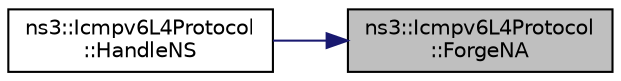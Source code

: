 digraph "ns3::Icmpv6L4Protocol::ForgeNA"
{
 // LATEX_PDF_SIZE
  edge [fontname="Helvetica",fontsize="10",labelfontname="Helvetica",labelfontsize="10"];
  node [fontname="Helvetica",fontsize="10",shape=record];
  rankdir="RL";
  Node1 [label="ns3::Icmpv6L4Protocol\l::ForgeNA",height=0.2,width=0.4,color="black", fillcolor="grey75", style="filled", fontcolor="black",tooltip="Forge a Neighbor Advertisement."];
  Node1 -> Node2 [dir="back",color="midnightblue",fontsize="10",style="solid",fontname="Helvetica"];
  Node2 [label="ns3::Icmpv6L4Protocol\l::HandleNS",height=0.2,width=0.4,color="black", fillcolor="white", style="filled",URL="$classns3_1_1_icmpv6_l4_protocol.html#acec910926a1fdbbea699c10d638aa704",tooltip="Receive Neighbor Solicitation method."];
}
